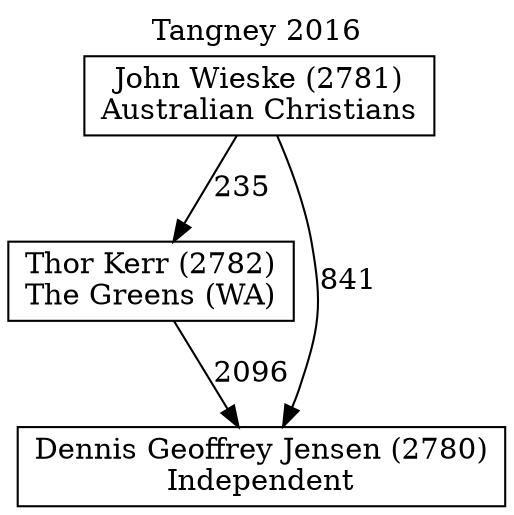 // House preference flow
digraph "Dennis Geoffrey Jensen (2780)_Tangney_2016" {
	graph [label="Tangney 2016" labelloc=t mclimit=10]
	node [shape=box]
	"John Wieske (2781)" [label="John Wieske (2781)
Australian Christians"]
	"Thor Kerr (2782)" [label="Thor Kerr (2782)
The Greens (WA)"]
	"Dennis Geoffrey Jensen (2780)" [label="Dennis Geoffrey Jensen (2780)
Independent"]
	"John Wieske (2781)" -> "Dennis Geoffrey Jensen (2780)" [label=841]
	"Thor Kerr (2782)" -> "Dennis Geoffrey Jensen (2780)" [label=2096]
	"John Wieske (2781)" -> "Thor Kerr (2782)" [label=235]
}
